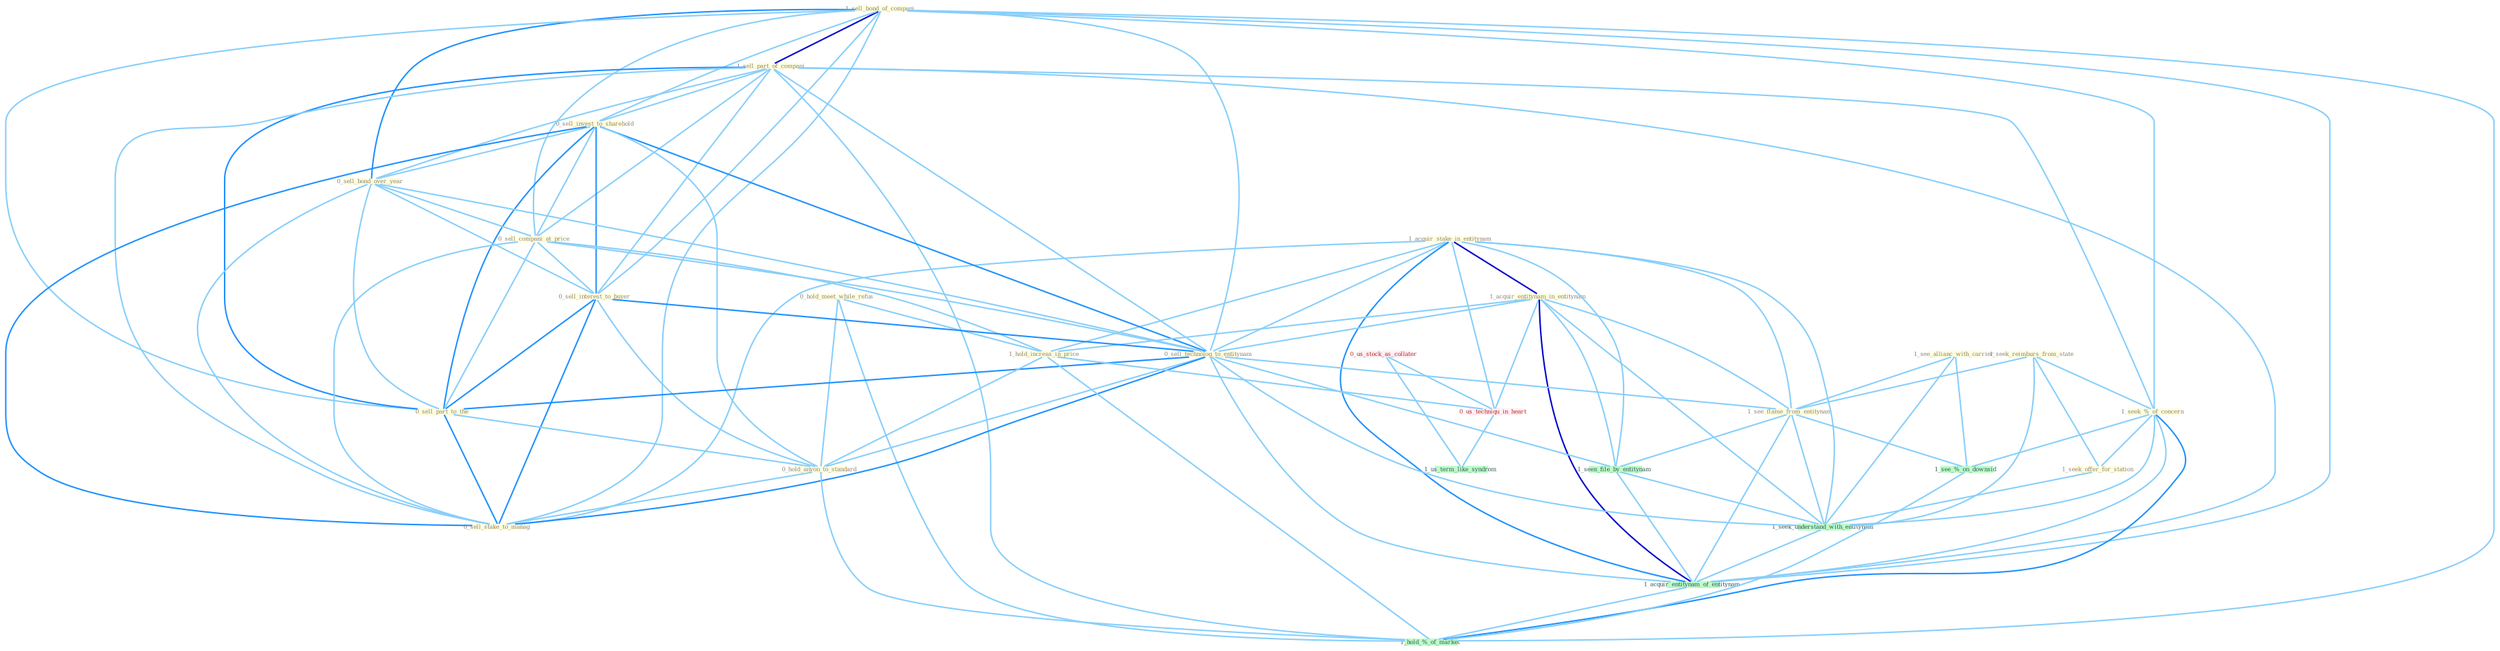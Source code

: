 Graph G{ 
    node
    [shape=polygon,style=filled,width=.5,height=.06,color="#BDFCC9",fixedsize=true,fontsize=4,
    fontcolor="#2f4f4f"];
    {node
    [color="#ffffe0", fontcolor="#8b7d6b"] "1_sell_bond_of_compani " "0_hold_meet_while_refus " "1_acquir_stake_in_entitynam " "1_seek_reimburs_from_state " "1_sell_part_of_compani " "0_sell_invest_to_sharehold " "1_seek_%_of_concern " "0_sell_bond_over_year " "1_acquir_entitynam_in_entitynam " "0_sell_compani_at_price " "0_sell_interest_to_buyer " "1_see_allianc_with_carrier " "1_seek_offer_for_station " "0_sell_technolog_to_entitynam " "1_hold_increas_in_price " "0_sell_part_to_the " "0_hold_anyon_to_standard " "1_see_flame_from_entitynam " "0_sell_stake_to_manag "}
{node [color="#fff0f5", fontcolor="#b22222"] "0_us_stock_as_collater " "0_us_techniqu_in_heart "}
edge [color="#B0E2FF"];

	"1_sell_bond_of_compani " -- "1_sell_part_of_compani " [w="3", color="#0000cd" , len=0.6];
	"1_sell_bond_of_compani " -- "0_sell_invest_to_sharehold " [w="1", color="#87cefa" ];
	"1_sell_bond_of_compani " -- "1_seek_%_of_concern " [w="1", color="#87cefa" ];
	"1_sell_bond_of_compani " -- "0_sell_bond_over_year " [w="2", color="#1e90ff" , len=0.8];
	"1_sell_bond_of_compani " -- "0_sell_compani_at_price " [w="1", color="#87cefa" ];
	"1_sell_bond_of_compani " -- "0_sell_interest_to_buyer " [w="1", color="#87cefa" ];
	"1_sell_bond_of_compani " -- "0_sell_technolog_to_entitynam " [w="1", color="#87cefa" ];
	"1_sell_bond_of_compani " -- "0_sell_part_to_the " [w="1", color="#87cefa" ];
	"1_sell_bond_of_compani " -- "0_sell_stake_to_manag " [w="1", color="#87cefa" ];
	"1_sell_bond_of_compani " -- "1_acquir_entitynam_of_entitynam " [w="1", color="#87cefa" ];
	"1_sell_bond_of_compani " -- "1_hold_%_of_market " [w="1", color="#87cefa" ];
	"0_hold_meet_while_refus " -- "1_hold_increas_in_price " [w="1", color="#87cefa" ];
	"0_hold_meet_while_refus " -- "0_hold_anyon_to_standard " [w="1", color="#87cefa" ];
	"0_hold_meet_while_refus " -- "1_hold_%_of_market " [w="1", color="#87cefa" ];
	"1_acquir_stake_in_entitynam " -- "1_acquir_entitynam_in_entitynam " [w="3", color="#0000cd" , len=0.6];
	"1_acquir_stake_in_entitynam " -- "0_sell_technolog_to_entitynam " [w="1", color="#87cefa" ];
	"1_acquir_stake_in_entitynam " -- "1_hold_increas_in_price " [w="1", color="#87cefa" ];
	"1_acquir_stake_in_entitynam " -- "1_see_flame_from_entitynam " [w="1", color="#87cefa" ];
	"1_acquir_stake_in_entitynam " -- "0_sell_stake_to_manag " [w="1", color="#87cefa" ];
	"1_acquir_stake_in_entitynam " -- "1_seen_file_by_entitynam " [w="1", color="#87cefa" ];
	"1_acquir_stake_in_entitynam " -- "1_seek_understand_with_entitynam " [w="1", color="#87cefa" ];
	"1_acquir_stake_in_entitynam " -- "1_acquir_entitynam_of_entitynam " [w="2", color="#1e90ff" , len=0.8];
	"1_acquir_stake_in_entitynam " -- "0_us_techniqu_in_heart " [w="1", color="#87cefa" ];
	"1_seek_reimburs_from_state " -- "1_seek_%_of_concern " [w="1", color="#87cefa" ];
	"1_seek_reimburs_from_state " -- "1_seek_offer_for_station " [w="1", color="#87cefa" ];
	"1_seek_reimburs_from_state " -- "1_see_flame_from_entitynam " [w="1", color="#87cefa" ];
	"1_seek_reimburs_from_state " -- "1_seek_understand_with_entitynam " [w="1", color="#87cefa" ];
	"1_sell_part_of_compani " -- "0_sell_invest_to_sharehold " [w="1", color="#87cefa" ];
	"1_sell_part_of_compani " -- "1_seek_%_of_concern " [w="1", color="#87cefa" ];
	"1_sell_part_of_compani " -- "0_sell_bond_over_year " [w="1", color="#87cefa" ];
	"1_sell_part_of_compani " -- "0_sell_compani_at_price " [w="1", color="#87cefa" ];
	"1_sell_part_of_compani " -- "0_sell_interest_to_buyer " [w="1", color="#87cefa" ];
	"1_sell_part_of_compani " -- "0_sell_technolog_to_entitynam " [w="1", color="#87cefa" ];
	"1_sell_part_of_compani " -- "0_sell_part_to_the " [w="2", color="#1e90ff" , len=0.8];
	"1_sell_part_of_compani " -- "0_sell_stake_to_manag " [w="1", color="#87cefa" ];
	"1_sell_part_of_compani " -- "1_acquir_entitynam_of_entitynam " [w="1", color="#87cefa" ];
	"1_sell_part_of_compani " -- "1_hold_%_of_market " [w="1", color="#87cefa" ];
	"0_sell_invest_to_sharehold " -- "0_sell_bond_over_year " [w="1", color="#87cefa" ];
	"0_sell_invest_to_sharehold " -- "0_sell_compani_at_price " [w="1", color="#87cefa" ];
	"0_sell_invest_to_sharehold " -- "0_sell_interest_to_buyer " [w="2", color="#1e90ff" , len=0.8];
	"0_sell_invest_to_sharehold " -- "0_sell_technolog_to_entitynam " [w="2", color="#1e90ff" , len=0.8];
	"0_sell_invest_to_sharehold " -- "0_sell_part_to_the " [w="2", color="#1e90ff" , len=0.8];
	"0_sell_invest_to_sharehold " -- "0_hold_anyon_to_standard " [w="1", color="#87cefa" ];
	"0_sell_invest_to_sharehold " -- "0_sell_stake_to_manag " [w="2", color="#1e90ff" , len=0.8];
	"1_seek_%_of_concern " -- "1_seek_offer_for_station " [w="1", color="#87cefa" ];
	"1_seek_%_of_concern " -- "1_seek_understand_with_entitynam " [w="1", color="#87cefa" ];
	"1_seek_%_of_concern " -- "1_acquir_entitynam_of_entitynam " [w="1", color="#87cefa" ];
	"1_seek_%_of_concern " -- "1_see_%_on_downsid " [w="1", color="#87cefa" ];
	"1_seek_%_of_concern " -- "1_hold_%_of_market " [w="2", color="#1e90ff" , len=0.8];
	"0_sell_bond_over_year " -- "0_sell_compani_at_price " [w="1", color="#87cefa" ];
	"0_sell_bond_over_year " -- "0_sell_interest_to_buyer " [w="1", color="#87cefa" ];
	"0_sell_bond_over_year " -- "0_sell_technolog_to_entitynam " [w="1", color="#87cefa" ];
	"0_sell_bond_over_year " -- "0_sell_part_to_the " [w="1", color="#87cefa" ];
	"0_sell_bond_over_year " -- "0_sell_stake_to_manag " [w="1", color="#87cefa" ];
	"1_acquir_entitynam_in_entitynam " -- "0_sell_technolog_to_entitynam " [w="1", color="#87cefa" ];
	"1_acquir_entitynam_in_entitynam " -- "1_hold_increas_in_price " [w="1", color="#87cefa" ];
	"1_acquir_entitynam_in_entitynam " -- "1_see_flame_from_entitynam " [w="1", color="#87cefa" ];
	"1_acquir_entitynam_in_entitynam " -- "1_seen_file_by_entitynam " [w="1", color="#87cefa" ];
	"1_acquir_entitynam_in_entitynam " -- "1_seek_understand_with_entitynam " [w="1", color="#87cefa" ];
	"1_acquir_entitynam_in_entitynam " -- "1_acquir_entitynam_of_entitynam " [w="3", color="#0000cd" , len=0.6];
	"1_acquir_entitynam_in_entitynam " -- "0_us_techniqu_in_heart " [w="1", color="#87cefa" ];
	"0_sell_compani_at_price " -- "0_sell_interest_to_buyer " [w="1", color="#87cefa" ];
	"0_sell_compani_at_price " -- "0_sell_technolog_to_entitynam " [w="1", color="#87cefa" ];
	"0_sell_compani_at_price " -- "1_hold_increas_in_price " [w="1", color="#87cefa" ];
	"0_sell_compani_at_price " -- "0_sell_part_to_the " [w="1", color="#87cefa" ];
	"0_sell_compani_at_price " -- "0_sell_stake_to_manag " [w="1", color="#87cefa" ];
	"0_sell_interest_to_buyer " -- "0_sell_technolog_to_entitynam " [w="2", color="#1e90ff" , len=0.8];
	"0_sell_interest_to_buyer " -- "0_sell_part_to_the " [w="2", color="#1e90ff" , len=0.8];
	"0_sell_interest_to_buyer " -- "0_hold_anyon_to_standard " [w="1", color="#87cefa" ];
	"0_sell_interest_to_buyer " -- "0_sell_stake_to_manag " [w="2", color="#1e90ff" , len=0.8];
	"1_see_allianc_with_carrier " -- "1_see_flame_from_entitynam " [w="1", color="#87cefa" ];
	"1_see_allianc_with_carrier " -- "1_seek_understand_with_entitynam " [w="1", color="#87cefa" ];
	"1_see_allianc_with_carrier " -- "1_see_%_on_downsid " [w="1", color="#87cefa" ];
	"1_seek_offer_for_station " -- "1_seek_understand_with_entitynam " [w="1", color="#87cefa" ];
	"0_sell_technolog_to_entitynam " -- "0_sell_part_to_the " [w="2", color="#1e90ff" , len=0.8];
	"0_sell_technolog_to_entitynam " -- "0_hold_anyon_to_standard " [w="1", color="#87cefa" ];
	"0_sell_technolog_to_entitynam " -- "1_see_flame_from_entitynam " [w="1", color="#87cefa" ];
	"0_sell_technolog_to_entitynam " -- "0_sell_stake_to_manag " [w="2", color="#1e90ff" , len=0.8];
	"0_sell_technolog_to_entitynam " -- "1_seen_file_by_entitynam " [w="1", color="#87cefa" ];
	"0_sell_technolog_to_entitynam " -- "1_seek_understand_with_entitynam " [w="1", color="#87cefa" ];
	"0_sell_technolog_to_entitynam " -- "1_acquir_entitynam_of_entitynam " [w="1", color="#87cefa" ];
	"1_hold_increas_in_price " -- "0_hold_anyon_to_standard " [w="1", color="#87cefa" ];
	"1_hold_increas_in_price " -- "0_us_techniqu_in_heart " [w="1", color="#87cefa" ];
	"1_hold_increas_in_price " -- "1_hold_%_of_market " [w="1", color="#87cefa" ];
	"0_sell_part_to_the " -- "0_hold_anyon_to_standard " [w="1", color="#87cefa" ];
	"0_sell_part_to_the " -- "0_sell_stake_to_manag " [w="2", color="#1e90ff" , len=0.8];
	"0_hold_anyon_to_standard " -- "0_sell_stake_to_manag " [w="1", color="#87cefa" ];
	"0_hold_anyon_to_standard " -- "1_hold_%_of_market " [w="1", color="#87cefa" ];
	"1_see_flame_from_entitynam " -- "1_seen_file_by_entitynam " [w="1", color="#87cefa" ];
	"1_see_flame_from_entitynam " -- "1_seek_understand_with_entitynam " [w="1", color="#87cefa" ];
	"1_see_flame_from_entitynam " -- "1_acquir_entitynam_of_entitynam " [w="1", color="#87cefa" ];
	"1_see_flame_from_entitynam " -- "1_see_%_on_downsid " [w="1", color="#87cefa" ];
	"1_seen_file_by_entitynam " -- "1_seek_understand_with_entitynam " [w="1", color="#87cefa" ];
	"1_seen_file_by_entitynam " -- "1_acquir_entitynam_of_entitynam " [w="1", color="#87cefa" ];
	"0_us_stock_as_collater " -- "0_us_techniqu_in_heart " [w="1", color="#87cefa" ];
	"0_us_stock_as_collater " -- "1_us_term_like_syndrom " [w="1", color="#87cefa" ];
	"1_seek_understand_with_entitynam " -- "1_acquir_entitynam_of_entitynam " [w="1", color="#87cefa" ];
	"1_acquir_entitynam_of_entitynam " -- "1_hold_%_of_market " [w="1", color="#87cefa" ];
	"0_us_techniqu_in_heart " -- "1_us_term_like_syndrom " [w="1", color="#87cefa" ];
	"1_see_%_on_downsid " -- "1_hold_%_of_market " [w="1", color="#87cefa" ];
}